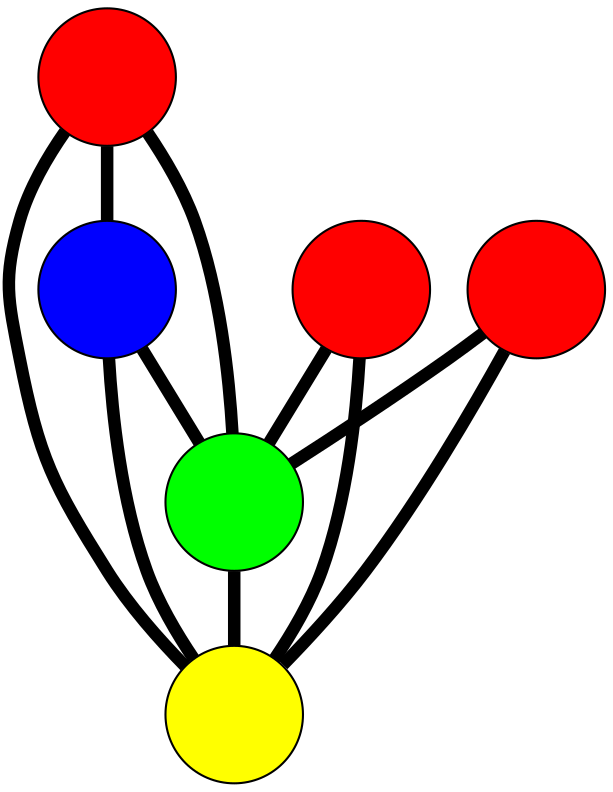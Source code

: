 graph G {
	graph [bb="-128.18,-165.99,156.11,160.44",
		overlap=false,
		sep=0.0,
		splines=true
	];
	node [color=black,
		fixedsize=true,
		fontname="Latin Modern Math",
		fontsize=42,
		height=.92,
		label="\N",
		penwidth=1,
		shape=circle,
		width=.92
	];
	edge [color=black,
		penwidth=6,
		style=bold
	];
	0	 [fillcolor=red,
		height=0.91667,
		label="",
		pos="-95.178,84.241",
		style=filled,
		width=0.91667];
	3	 [fillcolor=blue,
		height=0.91667,
		label="",
		pos="11.628,127.44",
		style=filled,
		width=0.91667];
	0 -- 3	 [pos="-64.572,96.619 -50.271,102.4 -33.284,109.27 -18.983,115.06"];
	4	 [fillcolor=green,
		height=0.91667,
		label="",
		pos="40.005,10.43",
		style=filled,
		width=0.91667];
	0 -- 4	 [pos="-66.178,68.406 -43.524,56.038 -12.173,38.92 10.587,26.493"];
	5	 [fillcolor=yellow,
		height=0.91667,
		label="",
		pos="-34.002,-19.342",
		style=filled,
		width=0.91667];
	0 -- 5	 [pos="-78.299,55.662 -69.741,41.171 -59.376,23.622 -50.825,9.1435"];
	1	 [fillcolor=red,
		height=0.91667,
		label="",
		pos="-45.565,-132.99",
		style=filled,
		width=0.91667];
	1 -- 4	 [pos="-28.454,-104.31 -13.53,-79.299 8.0086,-43.199 22.924,-18.199"];
	1 -- 5	 [pos="-42.22,-100.12 -40.7,-85.173 -38.904,-67.52 -37.379,-52.534"];
	2	 [fillcolor=red,
		height=0.91667,
		label="",
		pos="123.11,-69.773",
		style=filled,
		width=0.91667];
	2 -- 4	 [pos="99.074,-46.575 88.048,-35.934 75.008,-23.35 63.989,-12.716"];
	2 -- 5	 [pos="91.317,-59.567 63.969,-50.789 24.733,-38.195 -2.5235,-29.446"];
	3 -- 4	 [pos="19.457,95.154 23.427,78.785 28.235,58.962 32.202,42.607"];
	3 -- 5	 [pos="1.7268,95.588 -5.953,70.884 -16.544,36.816 -24.199,12.192"];
	4 -- 5	 [pos="9.0484,-2.0233 5.0875,-3.6167 1.0316,-5.2484 -2.9312,-6.8425"];
}

